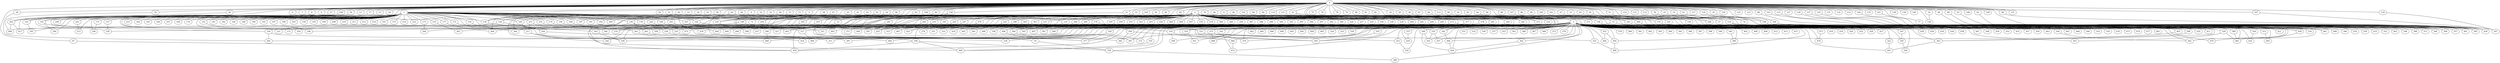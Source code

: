 
graph graphname {
    0 -- 1
0 -- 2
0 -- 3
0 -- 4
0 -- 5
0 -- 6
0 -- 7
0 -- 8
0 -- 9
0 -- 10
0 -- 11
0 -- 12
0 -- 13
0 -- 14
0 -- 15
0 -- 16
0 -- 17
0 -- 18
0 -- 19
0 -- 20
0 -- 21
0 -- 22
0 -- 23
0 -- 24
0 -- 25
0 -- 26
0 -- 27
0 -- 28
0 -- 29
0 -- 30
0 -- 31
0 -- 32
0 -- 33
0 -- 34
0 -- 35
0 -- 36
0 -- 37
0 -- 38
0 -- 39
0 -- 40
0 -- 41
0 -- 42
0 -- 43
0 -- 44
0 -- 45
0 -- 46
0 -- 47
0 -- 48
0 -- 49
0 -- 50
0 -- 51
0 -- 52
0 -- 53
0 -- 54
0 -- 55
0 -- 56
0 -- 57
0 -- 58
0 -- 59
0 -- 60
0 -- 61
0 -- 62
0 -- 63
0 -- 64
0 -- 65
0 -- 66
0 -- 67
0 -- 68
0 -- 69
0 -- 70
0 -- 71
0 -- 72
0 -- 73
0 -- 74
0 -- 75
0 -- 76
0 -- 77
0 -- 78
0 -- 79
0 -- 80
0 -- 81
0 -- 82
0 -- 83
0 -- 84
0 -- 85
0 -- 86
0 -- 87
0 -- 88
0 -- 89
0 -- 90
0 -- 91
0 -- 92
0 -- 93
0 -- 94
0 -- 95
0 -- 96
0 -- 97
0 -- 98
0 -- 99
0 -- 100
0 -- 101
0 -- 102
0 -- 103
0 -- 104
0 -- 105
0 -- 106
0 -- 107
0 -- 108
0 -- 109
0 -- 110
0 -- 111
0 -- 112
0 -- 113
0 -- 114
0 -- 115
0 -- 116
0 -- 117
0 -- 118
0 -- 119
0 -- 120
0 -- 121
0 -- 122
0 -- 123
0 -- 124
0 -- 125
0 -- 126
0 -- 127
0 -- 128
0 -- 129
0 -- 130
0 -- 131
0 -- 132
0 -- 133
0 -- 134
0 -- 135
0 -- 136
0 -- 137
0 -- 138
0 -- 139
0 -- 140
0 -- 141
0 -- 142
0 -- 143
0 -- 144
0 -- 145
0 -- 146
0 -- 147
0 -- 148
0 -- 149
0 -- 150
0 -- 151
0 -- 342
0 -- 429
1 -- 152
1 -- 153
1 -- 154
1 -- 155
1 -- 156
1 -- 157
1 -- 158
1 -- 159
1 -- 160
1 -- 161
1 -- 162
1 -- 163
1 -- 164
1 -- 165
1 -- 166
1 -- 167
1 -- 168
1 -- 169
1 -- 170
1 -- 171
1 -- 172
1 -- 173
1 -- 174
1 -- 175
1 -- 176
1 -- 177
1 -- 178
1 -- 179
1 -- 180
1 -- 181
1 -- 182
1 -- 183
1 -- 184
1 -- 185
1 -- 186
1 -- 187
1 -- 188
1 -- 189
1 -- 190
1 -- 191
1 -- 192
1 -- 193
1 -- 194
1 -- 195
1 -- 196
1 -- 197
1 -- 198
1 -- 199
1 -- 200
1 -- 201
1 -- 202
1 -- 203
1 -- 204
1 -- 205
1 -- 206
1 -- 207
1 -- 208
1 -- 209
1 -- 210
1 -- 211
1 -- 212
1 -- 213
1 -- 214
1 -- 215
1 -- 216
1 -- 217
1 -- 218
1 -- 219
1 -- 220
1 -- 221
1 -- 222
1 -- 223
2 -- 256
2 -- 258
2 -- 259
2 -- 260
2 -- 261
2 -- 262
2 -- 257
2 -- 264
2 -- 265
2 -- 266
2 -- 267
2 -- 268
2 -- 269
2 -- 270
2 -- 271
2 -- 272
2 -- 273
2 -- 274
2 -- 275
2 -- 276
2 -- 277
2 -- 278
2 -- 279
2 -- 280
2 -- 281
2 -- 282
2 -- 283
2 -- 284
2 -- 285
2 -- 286
2 -- 287
2 -- 288
2 -- 289
2 -- 290
2 -- 291
2 -- 292
2 -- 293
2 -- 294
2 -- 295
2 -- 296
2 -- 297
2 -- 298
2 -- 263
2 -- 300
2 -- 301
2 -- 302
2 -- 303
2 -- 304
2 -- 305
2 -- 299
2 -- 224
2 -- 225
2 -- 226
2 -- 227
2 -- 228
2 -- 229
2 -- 230
2 -- 231
2 -- 232
2 -- 233
2 -- 234
2 -- 235
2 -- 236
2 -- 237
2 -- 238
2 -- 239
2 -- 240
2 -- 241
2 -- 242
2 -- 243
2 -- 244
2 -- 245
2 -- 246
2 -- 247
2 -- 248
2 -- 249
2 -- 250
2 -- 251
2 -- 252
2 -- 253
2 -- 254
2 -- 255
2 -- 370
2 -- 315
2 -- 105
3 -- 306
3 -- 307
3 -- 308
3 -- 309
3 -- 310
3 -- 311
3 -- 312
3 -- 313
3 -- 314
3 -- 315
3 -- 316
3 -- 317
3 -- 318
3 -- 319
3 -- 320
3 -- 321
3 -- 322
3 -- 323
3 -- 324
3 -- 325
3 -- 326
3 -- 327
3 -- 328
3 -- 329
3 -- 330
3 -- 331
3 -- 332
3 -- 333
3 -- 334
3 -- 335
3 -- 336
3 -- 337
3 -- 338
3 -- 339
3 -- 340
3 -- 341
3 -- 342
3 -- 343
3 -- 344
3 -- 345
3 -- 346
3 -- 347
3 -- 348
3 -- 349
3 -- 350
3 -- 351
3 -- 352
3 -- 353
3 -- 354
3 -- 355
3 -- 356
3 -- 357
3 -- 358
3 -- 359
3 -- 360
3 -- 361
3 -- 362
3 -- 363
3 -- 364
3 -- 365
3 -- 366
3 -- 367
3 -- 368
3 -- 369
3 -- 370
3 -- 371
3 -- 372
3 -- 373
3 -- 374
3 -- 375
3 -- 376
3 -- 377
3 -- 378
3 -- 379
3 -- 380
3 -- 381
3 -- 382
3 -- 383
3 -- 384
3 -- 385
3 -- 386
3 -- 387
3 -- 388
3 -- 389
3 -- 390
3 -- 391
3 -- 392
3 -- 393
3 -- 394
3 -- 395
3 -- 396
3 -- 397
3 -- 398
3 -- 399
3 -- 400
3 -- 401
3 -- 402
3 -- 403
3 -- 404
3 -- 405
3 -- 406
3 -- 407
3 -- 408
3 -- 409
3 -- 410
3 -- 411
3 -- 412
3 -- 413
3 -- 414
3 -- 415
3 -- 416
3 -- 417
3 -- 418
3 -- 419
3 -- 420
3 -- 421
3 -- 422
3 -- 423
3 -- 424
3 -- 425
3 -- 426
3 -- 427
3 -- 428
3 -- 429
3 -- 430
3 -- 431
3 -- 432
3 -- 433
3 -- 434
3 -- 435
3 -- 436
3 -- 437
3 -- 438
3 -- 439
3 -- 440
3 -- 441
3 -- 442
3 -- 443
3 -- 444
3 -- 445
3 -- 446
3 -- 447
3 -- 448
3 -- 449
3 -- 450
3 -- 451
3 -- 452
3 -- 453
3 -- 454
3 -- 455
3 -- 456
3 -- 457
3 -- 458
3 -- 459
3 -- 460
3 -- 461
3 -- 462
3 -- 463
3 -- 464
3 -- 465
3 -- 466
3 -- 467
3 -- 468
3 -- 469
3 -- 470
3 -- 471
3 -- 472
3 -- 473
3 -- 474
3 -- 475
3 -- 476
3 -- 477
3 -- 478
3 -- 479
3 -- 480
3 -- 481
3 -- 482
3 -- 483
3 -- 484
3 -- 485
3 -- 486
3 -- 487
3 -- 488
3 -- 489
3 -- 490
3 -- 491
3 -- 492
3 -- 493
3 -- 494
3 -- 495
3 -- 496
3 -- 497
3 -- 498
3 -- 499
4 -- 183
5 -- 469
5 -- 377
5 -- 156
5 -- 215
5 -- 162
10 -- 187
11 -- 341
12 -- 300
12 -- 462
14 -- 443
14 -- 119
14 -- 299
17 -- 209
17 -- 134
18 -- 57
19 -- 74
22 -- 379
22 -- 218
22 -- 232
26 -- 202
27 -- 417
27 -- 145
28 -- 493
30 -- 449
30 -- 134
30 -- 400
31 -- 456
31 -- 136
33 -- 206
34 -- 37
35 -- 106
36 -- 243
39 -- 309
39 -- 170
40 -- 191
44 -- 269
44 -- 150
44 -- 241
45 -- 385
47 -- 461
48 -- 401
49 -- 71
49 -- 371
50 -- 489
51 -- 480
52 -- 346
53 -- 315
54 -- 128
55 -- 339
56 -- 126
57 -- 421
57 -- 497
59 -- 228
61 -- 199
62 -- 429
63 -- 234
63 -- 374
65 -- 446
65 -- 207
65 -- 364
65 -- 328
67 -- 456
70 -- 360
70 -- 278
71 -- 257
72 -- 192
73 -- 200
77 -- 401
77 -- 357
83 -- 226
84 -- 442
85 -- 446
86 -- 429
88 -- 433
89 -- 385
90 -- 465
93 -- 206
95 -- 298
97 -- 317
102 -- 335
103 -- 352
104 -- 265
105 -- 358
106 -- 359
107 -- 307
108 -- 354
108 -- 125
109 -- 314
109 -- 142
113 -- 458
114 -- 281
115 -- 403
116 -- 411
116 -- 309
118 -- 307
119 -- 360
121 -- 272
124 -- 199
125 -- 185
126 -- 221
126 -- 204
129 -- 348
130 -- 497
130 -- 425
130 -- 149
134 -- 303
136 -- 405
137 -- 388
141 -- 309
142 -- 268
143 -- 313
144 -- 390
145 -- 180
145 -- 256
147 -- 218
149 -- 186
149 -- 321
152 -- 186
154 -- 484
155 -- 263
156 -- 283
156 -- 300
156 -- 175
156 -- 231
157 -- 228
162 -- 327
163 -- 439
168 -- 475
170 -- 435
170 -- 429
170 -- 218
171 -- 196
172 -- 364
173 -- 294
174 -- 261
177 -- 400
178 -- 407
178 -- 435
179 -- 226
183 -- 217
189 -- 377
194 -- 283
195 -- 443
195 -- 298
199 -- 476
201 -- 213
202 -- 417
202 -- 489
204 -- 311
205 -- 418
205 -- 335
207 -- 444
215 -- 217
215 -- 282
216 -- 374
217 -- 262
217 -- 414
220 -- 235
225 -- 270
225 -- 351
226 -- 318
229 -- 308
231 -- 323
233 -- 290
233 -- 487
235 -- 258
237 -- 338
237 -- 488
237 -- 365
243 -- 442
244 -- 275
245 -- 383
247 -- 308
248 -- 446
255 -- 328
256 -- 493
256 -- 460
258 -- 469
258 -- 456
258 -- 339
260 -- 345
261 -- 387
265 -- 382
269 -- 363
271 -- 405
273 -- 411
273 -- 456
274 -- 425
274 -- 291
274 -- 423
275 -- 498
275 -- 432
277 -- 381
277 -- 383
278 -- 369
283 -- 404
285 -- 299
286 -- 333
290 -- 460
298 -- 363
301 -- 445
303 -- 328
305 -- 374
312 -- 483
314 -- 379
314 -- 499
317 -- 484
319 -- 469
320 -- 410
322 -- 441
323 -- 334
329 -- 465
329 -- 343
330 -- 377
335 -- 455
335 -- 437
339 -- 389
340 -- 386
341 -- 472
342 -- 406
344 -- 442
347 -- 350
349 -- 454
349 -- 455
350 -- 356
355 -- 383
358 -- 382
358 -- 466
360 -- 372
362 -- 454
363 -- 441
370 -- 451
375 -- 424
380 -- 465
405 -- 440
406 -- 454
431 -- 440
431 -- 464
432 -- 496
440 -- 496
446 -- 497
458 -- 479
466 -- 472
471 -- 478

}
